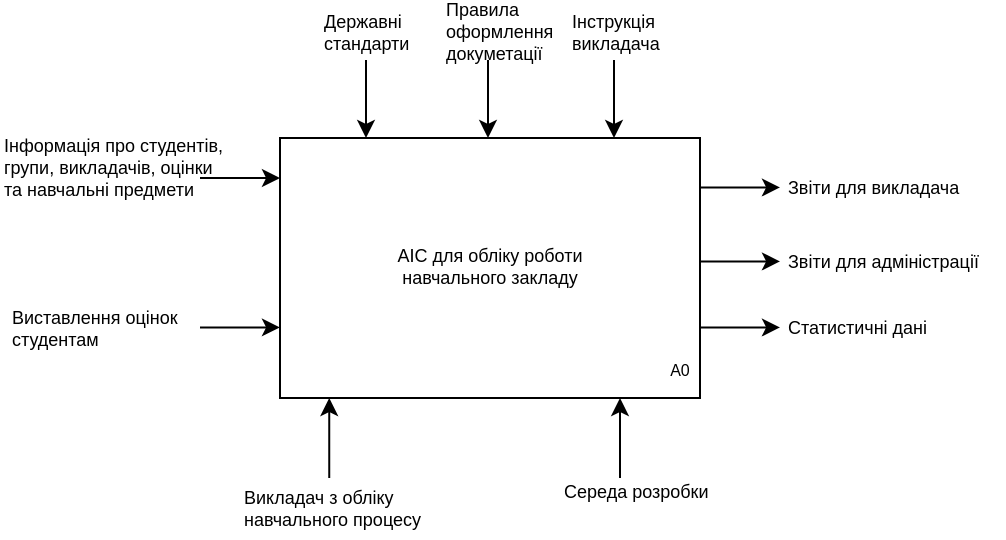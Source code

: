 <mxfile version="21.3.3" type="device">
  <diagram name="Сторінка-1" id="L3hvuV_j_w6WOY5KmdmO">
    <mxGraphModel dx="545" dy="354" grid="1" gridSize="10" guides="1" tooltips="1" connect="1" arrows="1" fold="1" page="1" pageScale="1" pageWidth="1169" pageHeight="827" math="0" shadow="0">
      <root>
        <mxCell id="0" />
        <mxCell id="1" parent="0" />
        <mxCell id="XEKBR_4rA_A51tV6gFA4-3" value="" style="rounded=0;whiteSpace=wrap;html=1;" parent="1" vertex="1">
          <mxGeometry x="260" y="400" width="210" height="130" as="geometry" />
        </mxCell>
        <mxCell id="XEKBR_4rA_A51tV6gFA4-4" value="&lt;font style=&quot;font-size: 8px;&quot;&gt;A0&lt;/font&gt;" style="text;html=1;strokeColor=none;fillColor=none;align=center;verticalAlign=middle;whiteSpace=wrap;rounded=0;" parent="1" vertex="1">
          <mxGeometry x="430" y="500" width="60" height="30" as="geometry" />
        </mxCell>
        <mxCell id="XEKBR_4rA_A51tV6gFA4-5" value="" style="endArrow=classic;html=1;rounded=0;entryX=0;entryY=1;entryDx=0;entryDy=0;" parent="1" target="XEKBR_4rA_A51tV6gFA4-4" edge="1">
          <mxGeometry width="50" height="50" relative="1" as="geometry">
            <mxPoint x="430" y="570" as="sourcePoint" />
            <mxPoint x="560" y="470" as="targetPoint" />
          </mxGeometry>
        </mxCell>
        <mxCell id="XEKBR_4rA_A51tV6gFA4-6" value="" style="endArrow=classic;html=1;rounded=0;entryX=0;entryY=1;entryDx=0;entryDy=0;" parent="1" edge="1">
          <mxGeometry width="50" height="50" relative="1" as="geometry">
            <mxPoint x="284.62" y="570" as="sourcePoint" />
            <mxPoint x="284.62" y="530" as="targetPoint" />
          </mxGeometry>
        </mxCell>
        <mxCell id="XEKBR_4rA_A51tV6gFA4-7" value="Викладач з обліку навчального процесу" style="text;strokeColor=none;fillColor=none;align=left;verticalAlign=middle;whiteSpace=wrap;rounded=0;shadow=0;fontStyle=0;html=1;fontSize=9;spacingTop=0;" parent="1" vertex="1">
          <mxGeometry x="240" y="570" width="110" height="30" as="geometry" />
        </mxCell>
        <mxCell id="XEKBR_4rA_A51tV6gFA4-9" value="Середа розробки" style="text;strokeColor=none;fillColor=none;align=left;verticalAlign=middle;whiteSpace=wrap;rounded=0;shadow=0;fontStyle=0;html=1;fontSize=9;spacingTop=0;" parent="1" vertex="1">
          <mxGeometry x="400" y="562" width="80" height="30" as="geometry" />
        </mxCell>
        <mxCell id="XEKBR_4rA_A51tV6gFA4-10" value="" style="endArrow=classic;html=1;rounded=0;entryX=0;entryY=1;entryDx=0;entryDy=0;" parent="1" edge="1">
          <mxGeometry width="50" height="50" relative="1" as="geometry">
            <mxPoint x="220" y="420" as="sourcePoint" />
            <mxPoint x="260" y="420" as="targetPoint" />
          </mxGeometry>
        </mxCell>
        <mxCell id="XEKBR_4rA_A51tV6gFA4-11" value="&lt;div style=&quot;&quot;&gt;Інформація про студентів, групи, викладачів, оцінки та навчальні предмети&lt;/div&gt;" style="text;strokeColor=none;fillColor=none;align=left;verticalAlign=middle;whiteSpace=wrap;rounded=0;shadow=0;fontStyle=0;html=1;fontSize=9;spacingTop=0;" parent="1" vertex="1">
          <mxGeometry x="120" y="400" width="114" height="30" as="geometry" />
        </mxCell>
        <mxCell id="XEKBR_4rA_A51tV6gFA4-13" value="" style="endArrow=classic;html=1;rounded=0;entryX=0;entryY=1;entryDx=0;entryDy=0;" parent="1" edge="1">
          <mxGeometry width="50" height="50" relative="1" as="geometry">
            <mxPoint x="220" y="494.69" as="sourcePoint" />
            <mxPoint x="260" y="494.69" as="targetPoint" />
          </mxGeometry>
        </mxCell>
        <mxCell id="XEKBR_4rA_A51tV6gFA4-14" value="&lt;div style=&quot;&quot;&gt;Виставлення оцінок студентам&lt;/div&gt;" style="text;strokeColor=none;fillColor=none;align=left;verticalAlign=middle;whiteSpace=wrap;rounded=0;shadow=0;fontStyle=0;html=1;fontSize=9;spacingTop=0;" parent="1" vertex="1">
          <mxGeometry x="124" y="480" width="110" height="30" as="geometry" />
        </mxCell>
        <mxCell id="XEKBR_4rA_A51tV6gFA4-15" value="" style="endArrow=classic;html=1;rounded=0;entryX=0;entryY=1;entryDx=0;entryDy=0;" parent="1" edge="1">
          <mxGeometry width="50" height="50" relative="1" as="geometry">
            <mxPoint x="470" y="494.69" as="sourcePoint" />
            <mxPoint x="510" y="494.69" as="targetPoint" />
          </mxGeometry>
        </mxCell>
        <mxCell id="XEKBR_4rA_A51tV6gFA4-16" value="&lt;div style=&quot;&quot;&gt;Статистичні дані&lt;/div&gt;" style="text;strokeColor=none;fillColor=none;align=left;verticalAlign=middle;whiteSpace=wrap;rounded=0;shadow=0;fontStyle=0;html=1;fontSize=9;spacingTop=0;" parent="1" vertex="1">
          <mxGeometry x="512" y="480" width="110" height="30" as="geometry" />
        </mxCell>
        <mxCell id="XEKBR_4rA_A51tV6gFA4-17" value="" style="endArrow=classic;html=1;rounded=0;entryX=0;entryY=1;entryDx=0;entryDy=0;" parent="1" edge="1">
          <mxGeometry width="50" height="50" relative="1" as="geometry">
            <mxPoint x="470" y="424.69" as="sourcePoint" />
            <mxPoint x="510" y="424.69" as="targetPoint" />
          </mxGeometry>
        </mxCell>
        <mxCell id="XEKBR_4rA_A51tV6gFA4-18" value="&lt;div style=&quot;&quot;&gt;Звіти для викладача&lt;/div&gt;" style="text;strokeColor=none;fillColor=none;align=left;verticalAlign=middle;whiteSpace=wrap;rounded=0;shadow=0;fontStyle=0;html=1;fontSize=9;spacingTop=0;" parent="1" vertex="1">
          <mxGeometry x="512" y="410" width="110" height="30" as="geometry" />
        </mxCell>
        <mxCell id="XEKBR_4rA_A51tV6gFA4-20" value="" style="endArrow=classic;html=1;rounded=0;" parent="1" edge="1">
          <mxGeometry width="50" height="50" relative="1" as="geometry">
            <mxPoint x="427" y="361" as="sourcePoint" />
            <mxPoint x="427" y="400" as="targetPoint" />
          </mxGeometry>
        </mxCell>
        <mxCell id="XEKBR_4rA_A51tV6gFA4-21" value="&lt;div style=&quot;&quot;&gt;Інструкція&lt;/div&gt;&lt;div style=&quot;&quot;&gt;викладача&lt;/div&gt;" style="text;strokeColor=none;fillColor=none;align=left;verticalAlign=middle;whiteSpace=wrap;rounded=0;shadow=0;fontStyle=0;html=1;fontSize=9;spacingTop=0;" parent="1" vertex="1">
          <mxGeometry x="404" y="332" width="56" height="30" as="geometry" />
        </mxCell>
        <mxCell id="XEKBR_4rA_A51tV6gFA4-25" value="АІС для обліку роботи&lt;br&gt;навчального закладу&lt;br style=&quot;font-size: 9px;&quot;&gt;&amp;nbsp;" style="text;html=1;strokeColor=none;fillColor=none;align=center;verticalAlign=middle;whiteSpace=wrap;rounded=0;fontSize=9;" parent="1" vertex="1">
          <mxGeometry x="255" y="420" width="220" height="100" as="geometry" />
        </mxCell>
        <mxCell id="H4ASW1AbjdCLJvAhlm7o-1" value="" style="endArrow=classic;html=1;rounded=0;entryX=0;entryY=1;entryDx=0;entryDy=0;" parent="1" edge="1">
          <mxGeometry width="50" height="50" relative="1" as="geometry">
            <mxPoint x="470" y="461.69" as="sourcePoint" />
            <mxPoint x="510" y="461.69" as="targetPoint" />
          </mxGeometry>
        </mxCell>
        <mxCell id="H4ASW1AbjdCLJvAhlm7o-2" value="&lt;div style=&quot;&quot;&gt;Звіти для адміністрації&lt;br&gt;&lt;/div&gt;" style="text;strokeColor=none;fillColor=none;align=left;verticalAlign=middle;whiteSpace=wrap;rounded=0;shadow=0;fontStyle=0;html=1;fontSize=9;spacingTop=0;" parent="1" vertex="1">
          <mxGeometry x="512" y="447" width="110" height="30" as="geometry" />
        </mxCell>
        <mxCell id="MF-h1RN0f7WdWrlvE5BI-1" value="" style="endArrow=classic;html=1;rounded=0;" edge="1" parent="1">
          <mxGeometry width="50" height="50" relative="1" as="geometry">
            <mxPoint x="303" y="361" as="sourcePoint" />
            <mxPoint x="303" y="400" as="targetPoint" />
          </mxGeometry>
        </mxCell>
        <mxCell id="MF-h1RN0f7WdWrlvE5BI-2" value="Державні стандарти" style="text;strokeColor=none;fillColor=none;align=left;verticalAlign=middle;whiteSpace=wrap;rounded=0;shadow=0;fontStyle=0;html=1;fontSize=9;spacingTop=0;" vertex="1" parent="1">
          <mxGeometry x="280" y="332" width="56" height="30" as="geometry" />
        </mxCell>
        <mxCell id="MF-h1RN0f7WdWrlvE5BI-3" value="" style="endArrow=classic;html=1;rounded=0;" edge="1" parent="1">
          <mxGeometry width="50" height="50" relative="1" as="geometry">
            <mxPoint x="364" y="361" as="sourcePoint" />
            <mxPoint x="364" y="400" as="targetPoint" />
          </mxGeometry>
        </mxCell>
        <mxCell id="MF-h1RN0f7WdWrlvE5BI-4" value="Правила оформлення докуметації" style="text;strokeColor=none;fillColor=none;align=left;verticalAlign=middle;whiteSpace=wrap;rounded=0;shadow=0;fontStyle=0;html=1;fontSize=9;spacingTop=0;" vertex="1" parent="1">
          <mxGeometry x="341" y="332" width="56" height="30" as="geometry" />
        </mxCell>
      </root>
    </mxGraphModel>
  </diagram>
</mxfile>
